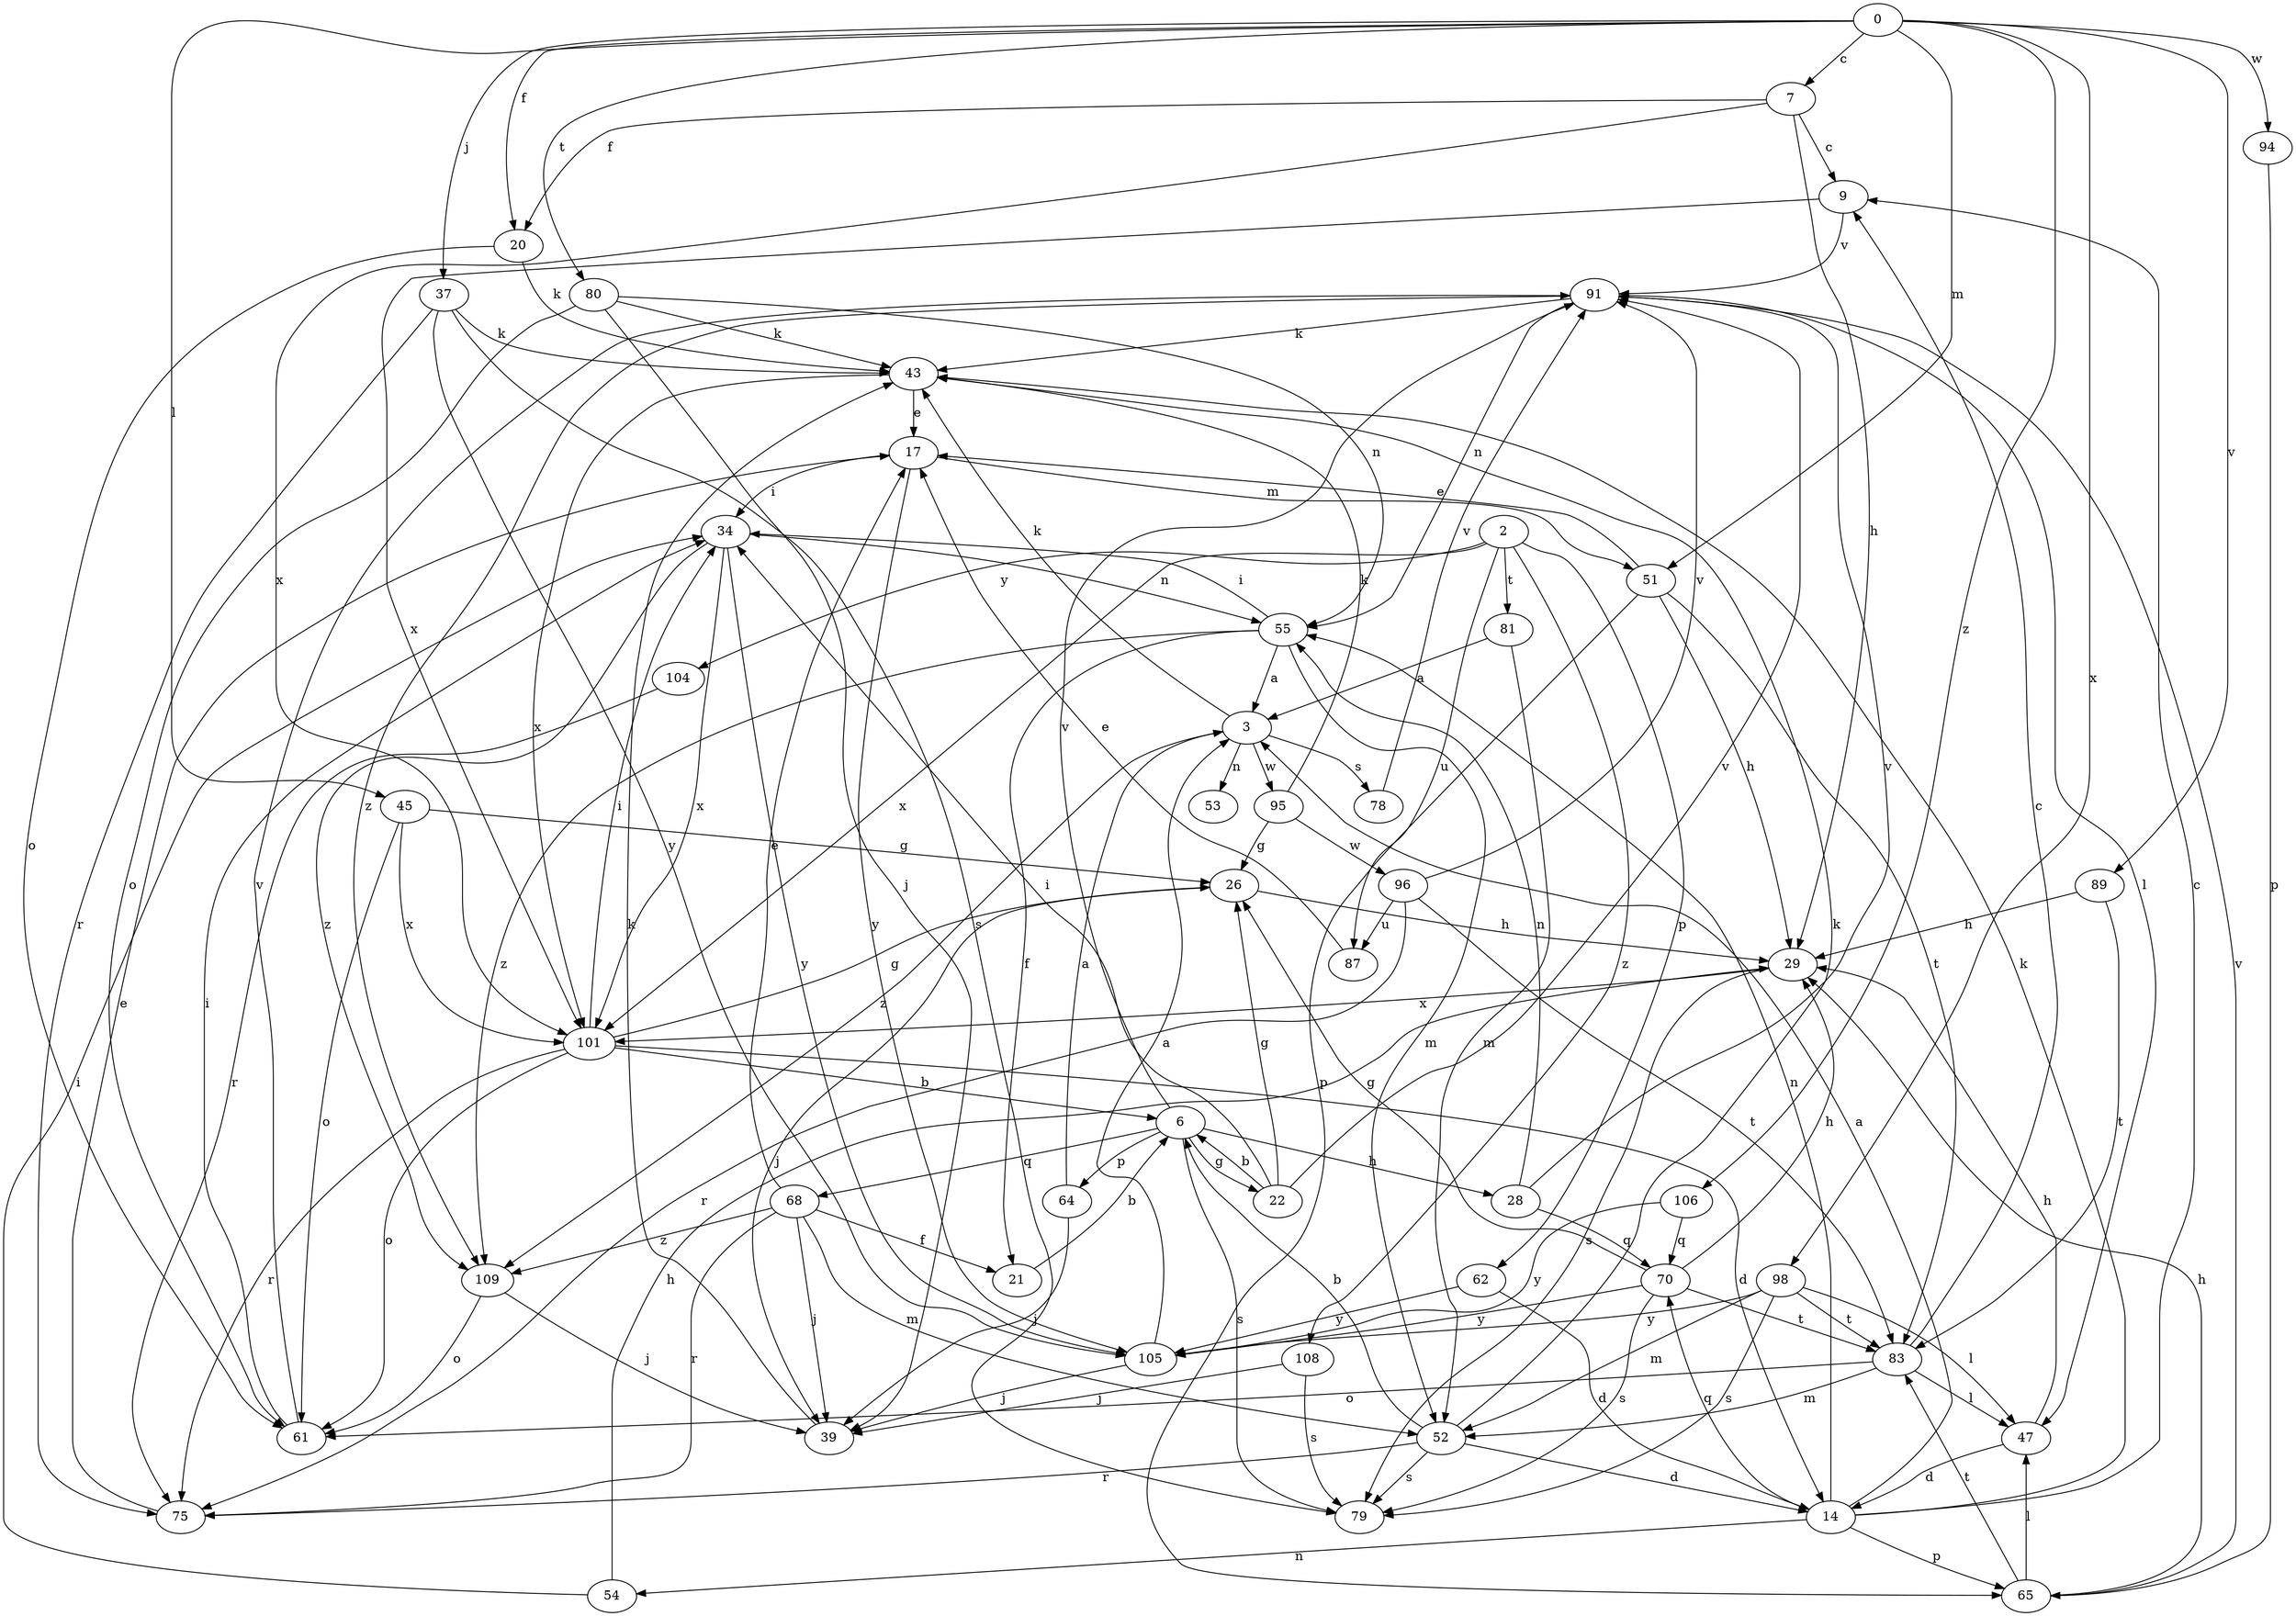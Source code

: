 strict digraph  {
0;
2;
3;
6;
7;
9;
14;
17;
20;
21;
22;
26;
28;
29;
34;
37;
39;
43;
45;
47;
51;
52;
53;
54;
55;
61;
62;
64;
65;
68;
70;
75;
78;
79;
80;
81;
83;
87;
89;
91;
94;
95;
96;
98;
101;
104;
105;
106;
108;
109;
0 -> 7  [label=c];
0 -> 20  [label=f];
0 -> 37  [label=j];
0 -> 45  [label=l];
0 -> 51  [label=m];
0 -> 80  [label=t];
0 -> 89  [label=v];
0 -> 94  [label=w];
0 -> 98  [label=x];
0 -> 106  [label=z];
2 -> 62  [label=p];
2 -> 81  [label=t];
2 -> 87  [label=u];
2 -> 101  [label=x];
2 -> 104  [label=y];
2 -> 108  [label=z];
3 -> 43  [label=k];
3 -> 53  [label=n];
3 -> 78  [label=s];
3 -> 95  [label=w];
3 -> 109  [label=z];
6 -> 22  [label=g];
6 -> 28  [label=h];
6 -> 64  [label=p];
6 -> 68  [label=q];
6 -> 79  [label=s];
6 -> 91  [label=v];
7 -> 9  [label=c];
7 -> 20  [label=f];
7 -> 29  [label=h];
7 -> 101  [label=x];
9 -> 91  [label=v];
9 -> 101  [label=x];
14 -> 3  [label=a];
14 -> 9  [label=c];
14 -> 43  [label=k];
14 -> 54  [label=n];
14 -> 55  [label=n];
14 -> 65  [label=p];
14 -> 70  [label=q];
17 -> 34  [label=i];
17 -> 51  [label=m];
17 -> 105  [label=y];
20 -> 43  [label=k];
20 -> 61  [label=o];
21 -> 6  [label=b];
22 -> 6  [label=b];
22 -> 26  [label=g];
22 -> 34  [label=i];
22 -> 91  [label=v];
26 -> 29  [label=h];
26 -> 39  [label=j];
28 -> 55  [label=n];
28 -> 70  [label=q];
28 -> 91  [label=v];
29 -> 79  [label=s];
29 -> 101  [label=x];
34 -> 55  [label=n];
34 -> 101  [label=x];
34 -> 105  [label=y];
34 -> 109  [label=z];
37 -> 43  [label=k];
37 -> 75  [label=r];
37 -> 79  [label=s];
37 -> 105  [label=y];
39 -> 43  [label=k];
43 -> 17  [label=e];
43 -> 101  [label=x];
45 -> 26  [label=g];
45 -> 61  [label=o];
45 -> 101  [label=x];
47 -> 14  [label=d];
47 -> 29  [label=h];
51 -> 17  [label=e];
51 -> 29  [label=h];
51 -> 65  [label=p];
51 -> 83  [label=t];
52 -> 6  [label=b];
52 -> 14  [label=d];
52 -> 43  [label=k];
52 -> 75  [label=r];
52 -> 79  [label=s];
54 -> 29  [label=h];
54 -> 34  [label=i];
55 -> 3  [label=a];
55 -> 21  [label=f];
55 -> 34  [label=i];
55 -> 52  [label=m];
55 -> 109  [label=z];
61 -> 34  [label=i];
61 -> 91  [label=v];
62 -> 14  [label=d];
62 -> 105  [label=y];
64 -> 3  [label=a];
64 -> 39  [label=j];
65 -> 29  [label=h];
65 -> 47  [label=l];
65 -> 83  [label=t];
65 -> 91  [label=v];
68 -> 17  [label=e];
68 -> 21  [label=f];
68 -> 39  [label=j];
68 -> 52  [label=m];
68 -> 75  [label=r];
68 -> 109  [label=z];
70 -> 26  [label=g];
70 -> 29  [label=h];
70 -> 79  [label=s];
70 -> 83  [label=t];
70 -> 105  [label=y];
75 -> 17  [label=e];
78 -> 91  [label=v];
80 -> 39  [label=j];
80 -> 43  [label=k];
80 -> 55  [label=n];
80 -> 61  [label=o];
81 -> 3  [label=a];
81 -> 52  [label=m];
83 -> 9  [label=c];
83 -> 47  [label=l];
83 -> 52  [label=m];
83 -> 61  [label=o];
87 -> 17  [label=e];
89 -> 29  [label=h];
89 -> 83  [label=t];
91 -> 43  [label=k];
91 -> 47  [label=l];
91 -> 55  [label=n];
91 -> 109  [label=z];
94 -> 65  [label=p];
95 -> 26  [label=g];
95 -> 43  [label=k];
95 -> 96  [label=w];
96 -> 75  [label=r];
96 -> 83  [label=t];
96 -> 87  [label=u];
96 -> 91  [label=v];
98 -> 47  [label=l];
98 -> 52  [label=m];
98 -> 79  [label=s];
98 -> 83  [label=t];
98 -> 105  [label=y];
101 -> 6  [label=b];
101 -> 14  [label=d];
101 -> 26  [label=g];
101 -> 34  [label=i];
101 -> 61  [label=o];
101 -> 75  [label=r];
104 -> 75  [label=r];
105 -> 3  [label=a];
105 -> 39  [label=j];
106 -> 70  [label=q];
106 -> 105  [label=y];
108 -> 39  [label=j];
108 -> 79  [label=s];
109 -> 39  [label=j];
109 -> 61  [label=o];
}
